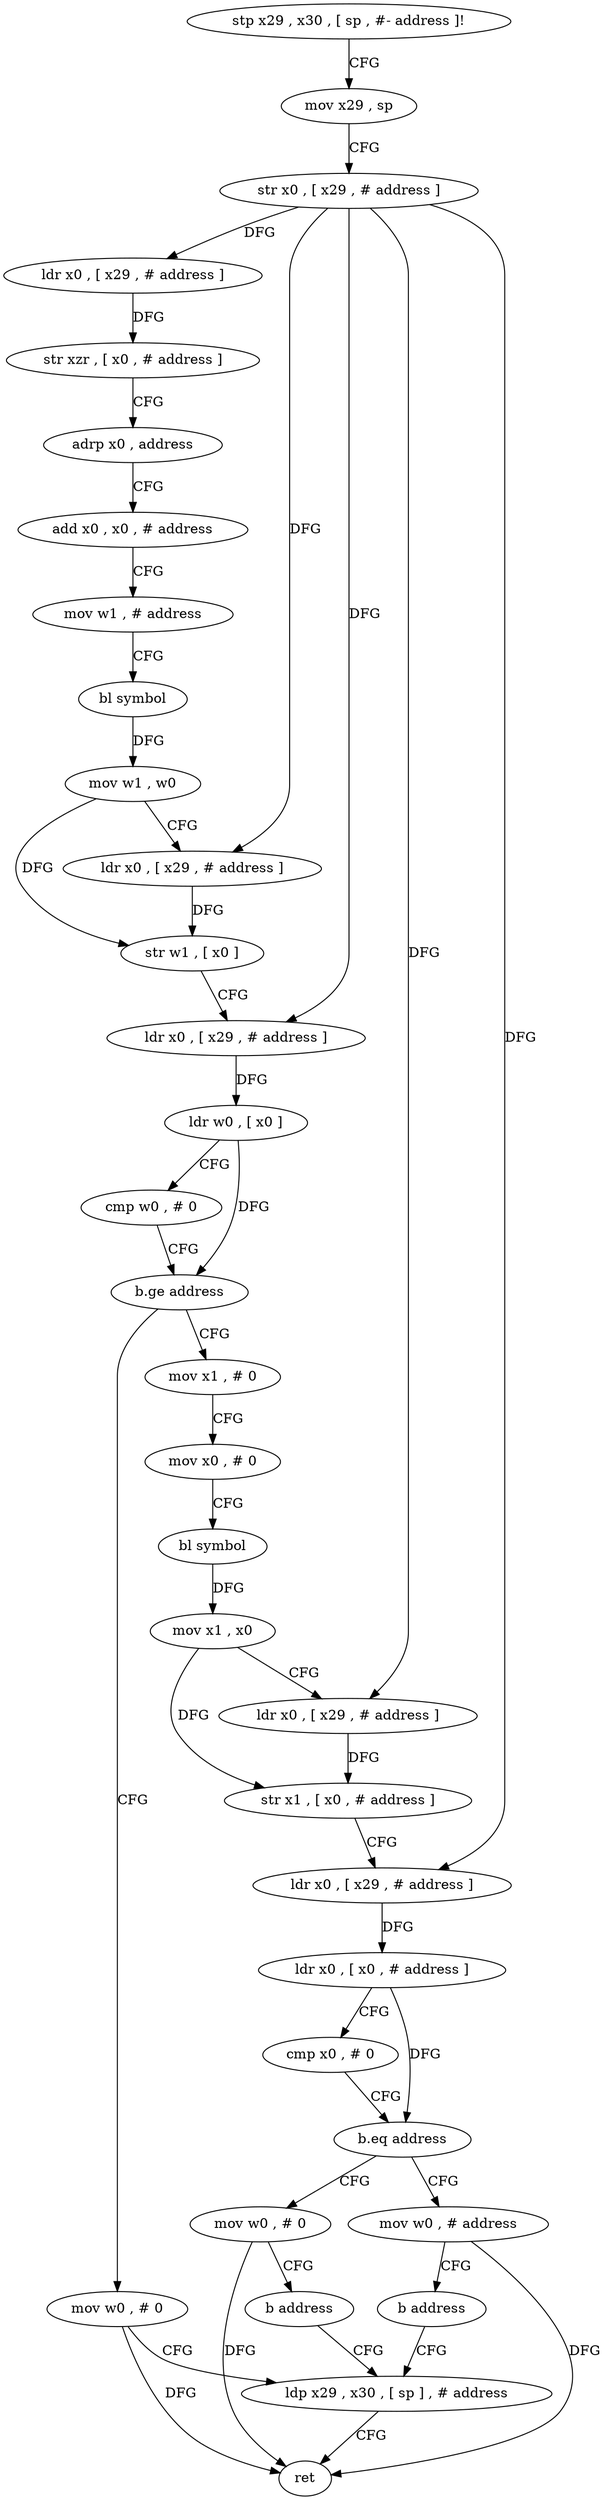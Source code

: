 digraph "func" {
"4479888" [label = "stp x29 , x30 , [ sp , #- address ]!" ]
"4479892" [label = "mov x29 , sp" ]
"4479896" [label = "str x0 , [ x29 , # address ]" ]
"4479900" [label = "ldr x0 , [ x29 , # address ]" ]
"4479904" [label = "str xzr , [ x0 , # address ]" ]
"4479908" [label = "adrp x0 , address" ]
"4479912" [label = "add x0 , x0 , # address" ]
"4479916" [label = "mov w1 , # address" ]
"4479920" [label = "bl symbol" ]
"4479924" [label = "mov w1 , w0" ]
"4479928" [label = "ldr x0 , [ x29 , # address ]" ]
"4479932" [label = "str w1 , [ x0 ]" ]
"4479936" [label = "ldr x0 , [ x29 , # address ]" ]
"4479940" [label = "ldr w0 , [ x0 ]" ]
"4479944" [label = "cmp w0 , # 0" ]
"4479948" [label = "b.ge address" ]
"4480008" [label = "mov w0 , # 0" ]
"4479952" [label = "mov x1 , # 0" ]
"4480012" [label = "ldp x29 , x30 , [ sp ] , # address" ]
"4479956" [label = "mov x0 , # 0" ]
"4479960" [label = "bl symbol" ]
"4479964" [label = "mov x1 , x0" ]
"4479968" [label = "ldr x0 , [ x29 , # address ]" ]
"4479972" [label = "str x1 , [ x0 , # address ]" ]
"4479976" [label = "ldr x0 , [ x29 , # address ]" ]
"4479980" [label = "ldr x0 , [ x0 , # address ]" ]
"4479984" [label = "cmp x0 , # 0" ]
"4479988" [label = "b.eq address" ]
"4480000" [label = "mov w0 , # address" ]
"4479992" [label = "mov w0 , # 0" ]
"4480004" [label = "b address" ]
"4479996" [label = "b address" ]
"4480016" [label = "ret" ]
"4479888" -> "4479892" [ label = "CFG" ]
"4479892" -> "4479896" [ label = "CFG" ]
"4479896" -> "4479900" [ label = "DFG" ]
"4479896" -> "4479928" [ label = "DFG" ]
"4479896" -> "4479936" [ label = "DFG" ]
"4479896" -> "4479968" [ label = "DFG" ]
"4479896" -> "4479976" [ label = "DFG" ]
"4479900" -> "4479904" [ label = "DFG" ]
"4479904" -> "4479908" [ label = "CFG" ]
"4479908" -> "4479912" [ label = "CFG" ]
"4479912" -> "4479916" [ label = "CFG" ]
"4479916" -> "4479920" [ label = "CFG" ]
"4479920" -> "4479924" [ label = "DFG" ]
"4479924" -> "4479928" [ label = "CFG" ]
"4479924" -> "4479932" [ label = "DFG" ]
"4479928" -> "4479932" [ label = "DFG" ]
"4479932" -> "4479936" [ label = "CFG" ]
"4479936" -> "4479940" [ label = "DFG" ]
"4479940" -> "4479944" [ label = "CFG" ]
"4479940" -> "4479948" [ label = "DFG" ]
"4479944" -> "4479948" [ label = "CFG" ]
"4479948" -> "4480008" [ label = "CFG" ]
"4479948" -> "4479952" [ label = "CFG" ]
"4480008" -> "4480012" [ label = "CFG" ]
"4480008" -> "4480016" [ label = "DFG" ]
"4479952" -> "4479956" [ label = "CFG" ]
"4480012" -> "4480016" [ label = "CFG" ]
"4479956" -> "4479960" [ label = "CFG" ]
"4479960" -> "4479964" [ label = "DFG" ]
"4479964" -> "4479968" [ label = "CFG" ]
"4479964" -> "4479972" [ label = "DFG" ]
"4479968" -> "4479972" [ label = "DFG" ]
"4479972" -> "4479976" [ label = "CFG" ]
"4479976" -> "4479980" [ label = "DFG" ]
"4479980" -> "4479984" [ label = "CFG" ]
"4479980" -> "4479988" [ label = "DFG" ]
"4479984" -> "4479988" [ label = "CFG" ]
"4479988" -> "4480000" [ label = "CFG" ]
"4479988" -> "4479992" [ label = "CFG" ]
"4480000" -> "4480004" [ label = "CFG" ]
"4480000" -> "4480016" [ label = "DFG" ]
"4479992" -> "4479996" [ label = "CFG" ]
"4479992" -> "4480016" [ label = "DFG" ]
"4480004" -> "4480012" [ label = "CFG" ]
"4479996" -> "4480012" [ label = "CFG" ]
}
